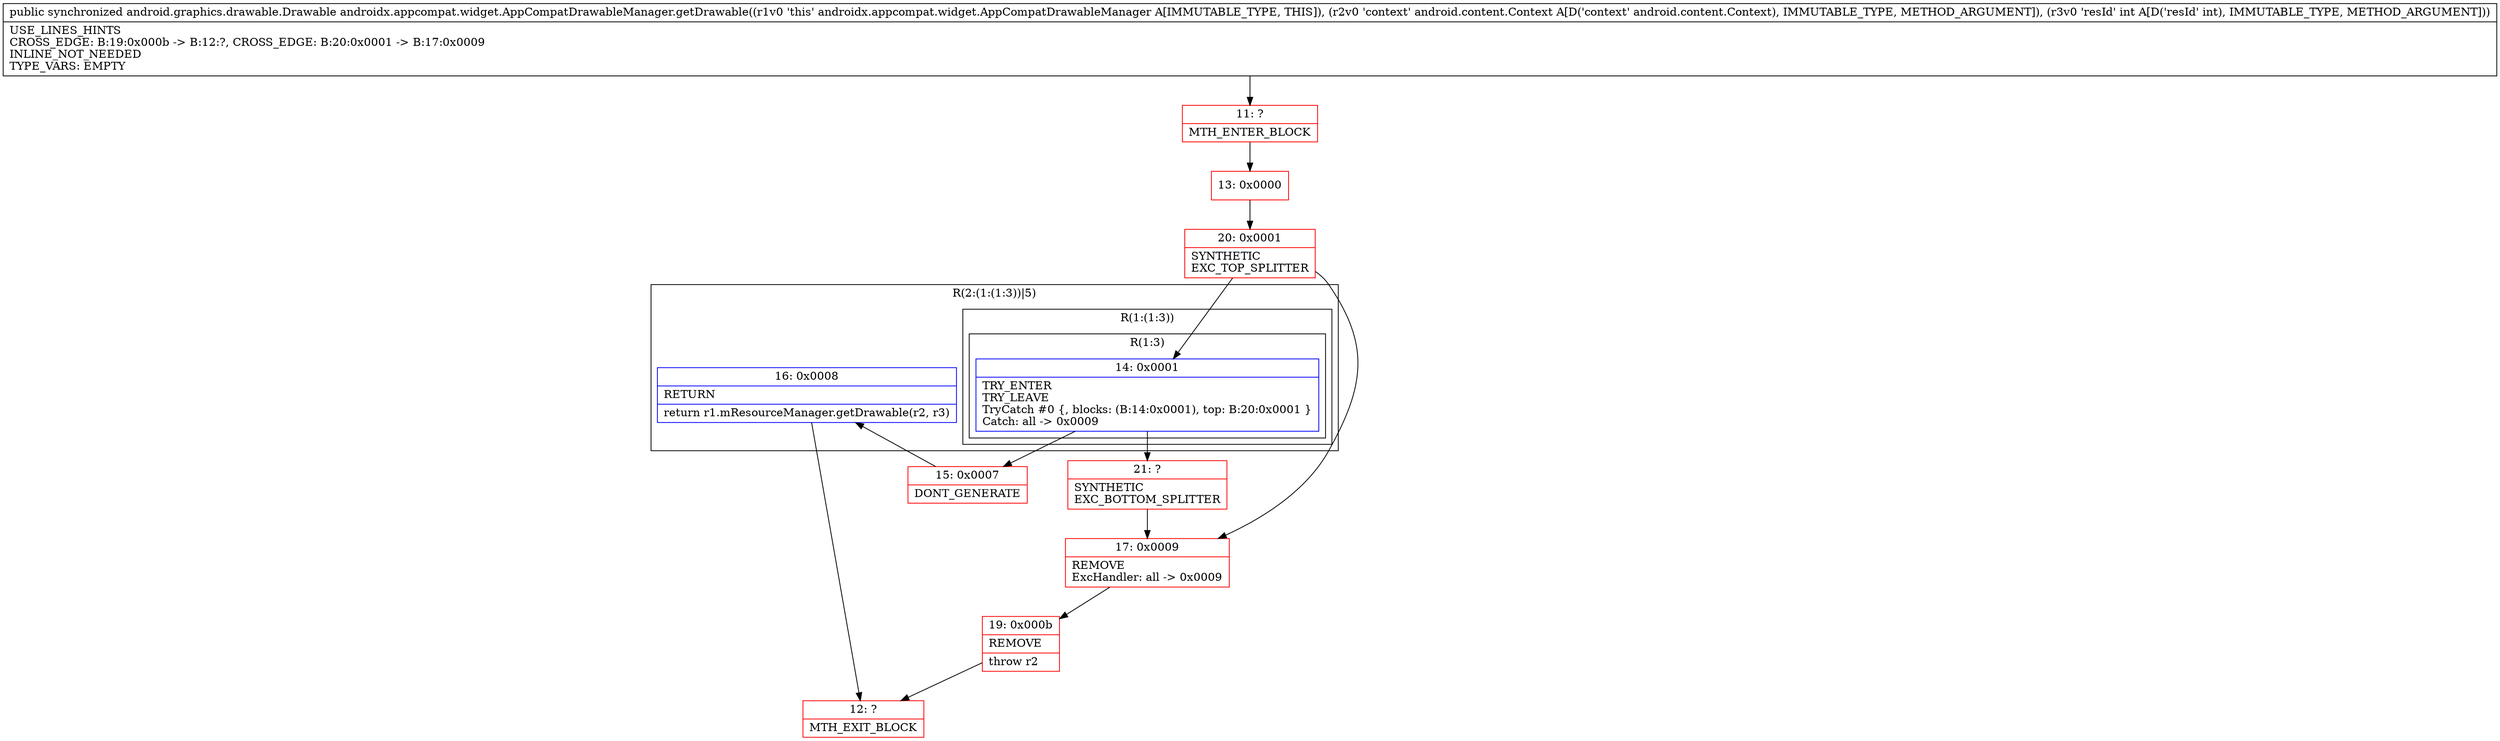 digraph "CFG forandroidx.appcompat.widget.AppCompatDrawableManager.getDrawable(Landroid\/content\/Context;I)Landroid\/graphics\/drawable\/Drawable;" {
subgraph cluster_Region_240409423 {
label = "R(2:(1:(1:3))|5)";
node [shape=record,color=blue];
subgraph cluster_Region_1700712740 {
label = "R(1:(1:3))";
node [shape=record,color=blue];
subgraph cluster_Region_1600359292 {
label = "R(1:3)";
node [shape=record,color=blue];
Node_14 [shape=record,label="{14\:\ 0x0001|TRY_ENTER\lTRY_LEAVE\lTryCatch #0 \{, blocks: (B:14:0x0001), top: B:20:0x0001 \}\lCatch: all \-\> 0x0009\l}"];
}
}
Node_16 [shape=record,label="{16\:\ 0x0008|RETURN\l|return r1.mResourceManager.getDrawable(r2, r3)\l}"];
}
Node_11 [shape=record,color=red,label="{11\:\ ?|MTH_ENTER_BLOCK\l}"];
Node_13 [shape=record,color=red,label="{13\:\ 0x0000}"];
Node_20 [shape=record,color=red,label="{20\:\ 0x0001|SYNTHETIC\lEXC_TOP_SPLITTER\l}"];
Node_15 [shape=record,color=red,label="{15\:\ 0x0007|DONT_GENERATE\l}"];
Node_12 [shape=record,color=red,label="{12\:\ ?|MTH_EXIT_BLOCK\l}"];
Node_21 [shape=record,color=red,label="{21\:\ ?|SYNTHETIC\lEXC_BOTTOM_SPLITTER\l}"];
Node_17 [shape=record,color=red,label="{17\:\ 0x0009|REMOVE\lExcHandler: all \-\> 0x0009\l}"];
Node_19 [shape=record,color=red,label="{19\:\ 0x000b|REMOVE\l|throw r2\l}"];
MethodNode[shape=record,label="{public synchronized android.graphics.drawable.Drawable androidx.appcompat.widget.AppCompatDrawableManager.getDrawable((r1v0 'this' androidx.appcompat.widget.AppCompatDrawableManager A[IMMUTABLE_TYPE, THIS]), (r2v0 'context' android.content.Context A[D('context' android.content.Context), IMMUTABLE_TYPE, METHOD_ARGUMENT]), (r3v0 'resId' int A[D('resId' int), IMMUTABLE_TYPE, METHOD_ARGUMENT]))  | USE_LINES_HINTS\lCROSS_EDGE: B:19:0x000b \-\> B:12:?, CROSS_EDGE: B:20:0x0001 \-\> B:17:0x0009\lINLINE_NOT_NEEDED\lTYPE_VARS: EMPTY\l}"];
MethodNode -> Node_11;Node_14 -> Node_15;
Node_14 -> Node_21;
Node_16 -> Node_12;
Node_11 -> Node_13;
Node_13 -> Node_20;
Node_20 -> Node_14;
Node_20 -> Node_17;
Node_15 -> Node_16;
Node_21 -> Node_17;
Node_17 -> Node_19;
Node_19 -> Node_12;
}

